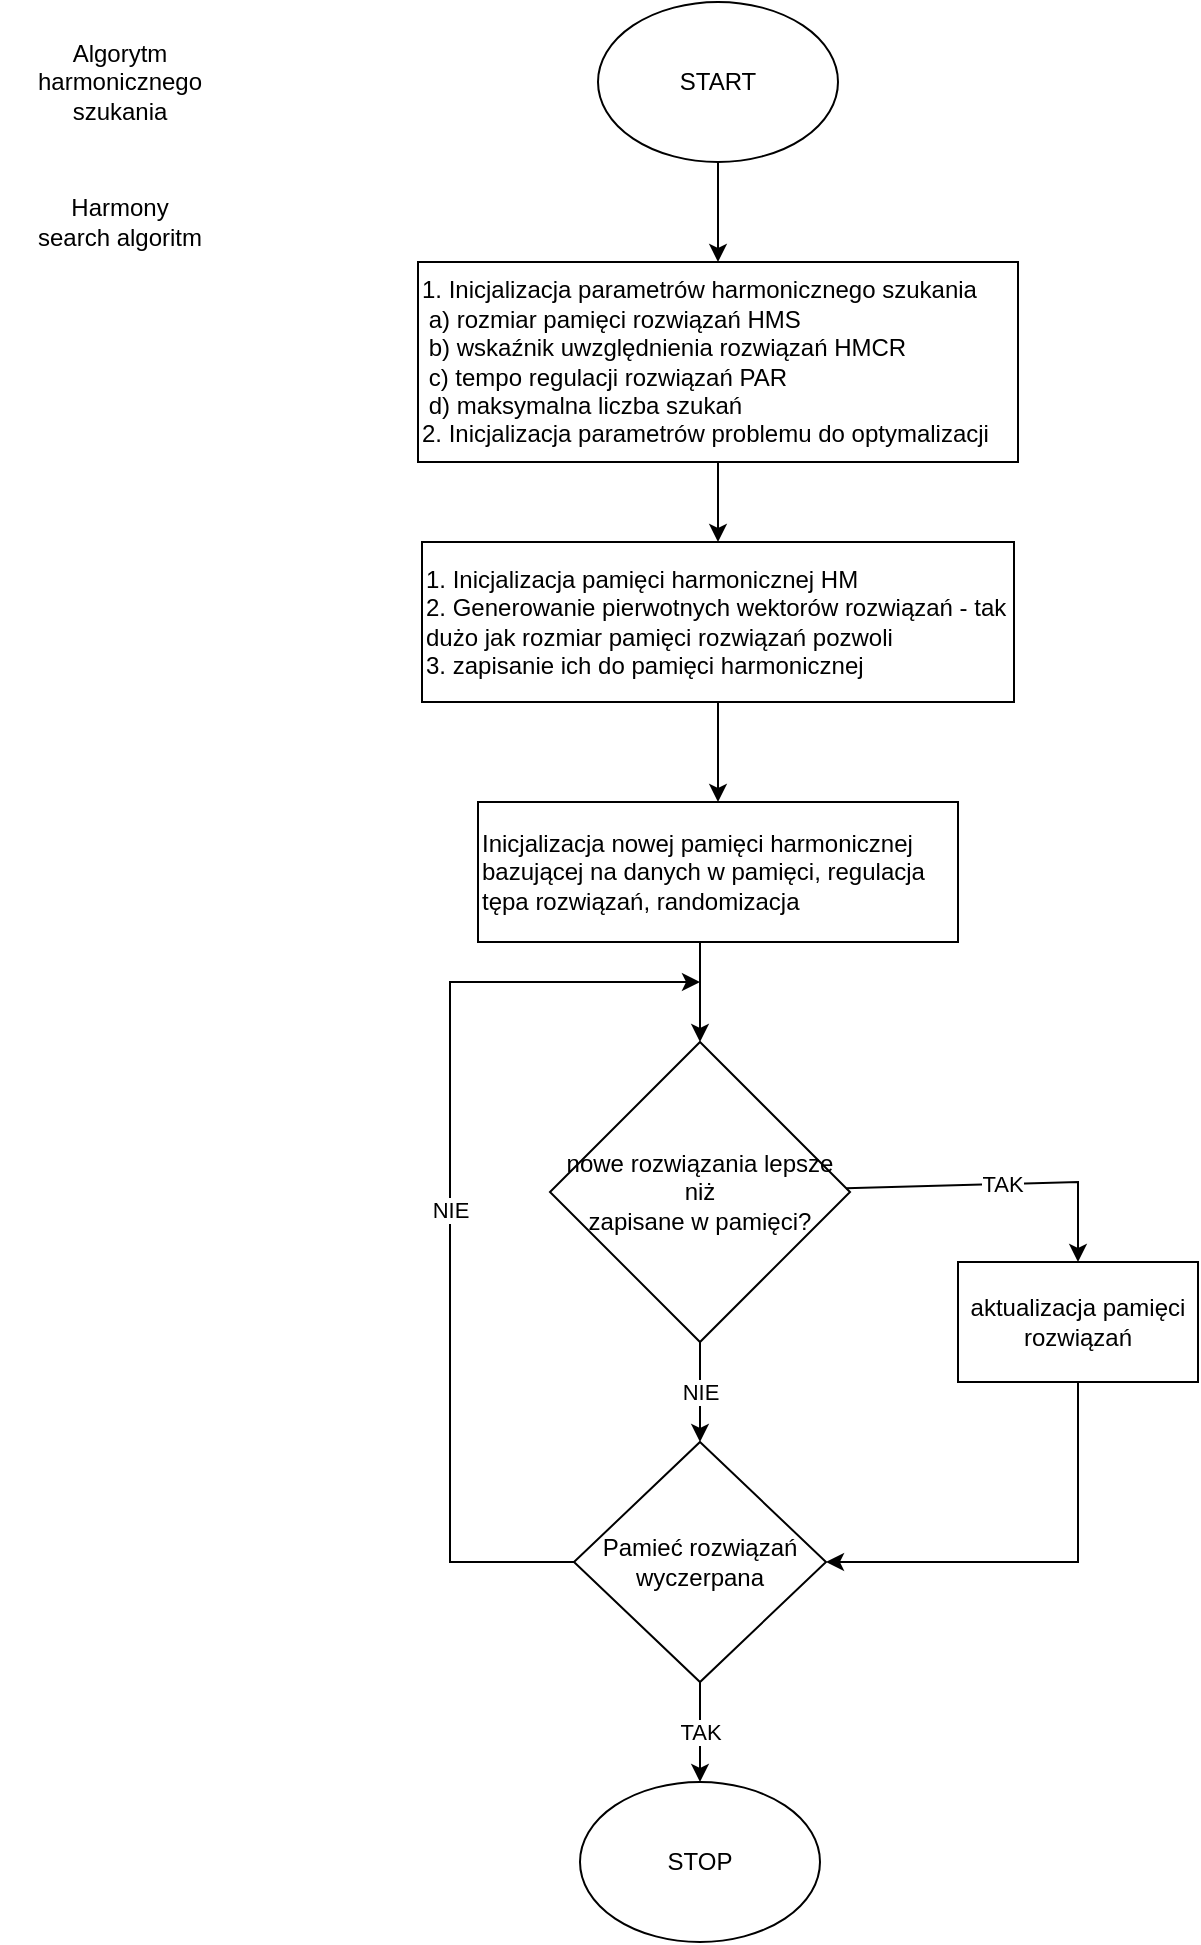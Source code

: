 <mxfile version="16.6.2" type="github">
  <diagram id="ztGioignhJyoYjqZtGQa" name="Page-1">
    <mxGraphModel dx="842" dy="524" grid="1" gridSize="10" guides="1" tooltips="1" connect="1" arrows="1" fold="1" page="1" pageScale="1" pageWidth="827" pageHeight="1169" math="0" shadow="0">
      <root>
        <mxCell id="0" />
        <mxCell id="1" parent="0" />
        <mxCell id="YA8YuFgpxTzWTErR81UD-1" value="&lt;div&gt;1. Inicjalizacja parametrów harmonicznego szukania&lt;/div&gt;&lt;div&gt;&lt;span style=&quot;white-space: pre&quot;&gt; &lt;/span&gt;a) rozmiar pamięci rozwiązań HMS&lt;br&gt;&lt;/div&gt;&lt;div&gt;&lt;span style=&quot;white-space: pre&quot;&gt; &lt;/span&gt;b) wskaźnik uwzględnienia rozwiązań HMCR&lt;br&gt;&lt;/div&gt;&lt;div&gt;&lt;span style=&quot;white-space: pre&quot;&gt; &lt;/span&gt;c) tempo regulacji rozwiązań PAR&lt;br&gt;&lt;/div&gt;&lt;div&gt;&lt;span style=&quot;white-space: pre&quot;&gt; &lt;/span&gt;d) maksymalna liczba szukań&lt;/div&gt;&lt;div&gt;2. Inicjalizacja parametrów problemu do optymalizacji&lt;br&gt;&lt;/div&gt;" style="rounded=0;whiteSpace=wrap;html=1;align=left;" parent="1" vertex="1">
          <mxGeometry x="264" y="140" width="300" height="100" as="geometry" />
        </mxCell>
        <mxCell id="lVG-BhEgfNJfGKUg8-pU-1" value="START" style="ellipse;whiteSpace=wrap;html=1;" parent="1" vertex="1">
          <mxGeometry x="354" y="10" width="120" height="80" as="geometry" />
        </mxCell>
        <mxCell id="lVG-BhEgfNJfGKUg8-pU-2" value="" style="endArrow=classic;html=1;rounded=0;exitX=0.5;exitY=1;exitDx=0;exitDy=0;entryX=0.5;entryY=0;entryDx=0;entryDy=0;" parent="1" source="lVG-BhEgfNJfGKUg8-pU-1" target="YA8YuFgpxTzWTErR81UD-1" edge="1">
          <mxGeometry width="50" height="50" relative="1" as="geometry">
            <mxPoint x="390" y="430" as="sourcePoint" />
            <mxPoint x="414" y="130" as="targetPoint" />
          </mxGeometry>
        </mxCell>
        <mxCell id="lVG-BhEgfNJfGKUg8-pU-3" value="&lt;div&gt;1. Inicjalizacja pamięci harmonicznej HM&lt;br&gt;&lt;/div&gt;&lt;div&gt;2. Generowanie pierwotnych wektorów rozwiązań - tak dużo jak rozmiar pamięci rozwiązań pozwoli&lt;/div&gt;&lt;div&gt;3. zapisanie ich do pamięci harmonicznej &lt;br&gt; &lt;/div&gt;" style="rounded=0;whiteSpace=wrap;html=1;align=left;" parent="1" vertex="1">
          <mxGeometry x="266" y="280" width="296" height="80" as="geometry" />
        </mxCell>
        <mxCell id="lVG-BhEgfNJfGKUg8-pU-4" value="" style="endArrow=classic;html=1;rounded=0;exitX=0.5;exitY=1;exitDx=0;exitDy=0;entryX=0.5;entryY=0;entryDx=0;entryDy=0;" parent="1" source="YA8YuFgpxTzWTErR81UD-1" target="lVG-BhEgfNJfGKUg8-pU-3" edge="1">
          <mxGeometry width="50" height="50" relative="1" as="geometry">
            <mxPoint x="390" y="430" as="sourcePoint" />
            <mxPoint x="440" y="380" as="targetPoint" />
          </mxGeometry>
        </mxCell>
        <mxCell id="TjnmQG_L_WYziqIGz26f-1" value="Inicjalizacja nowej pamięci harmonicznej bazującej na danych w pamięci, regulacja tępa rozwiązań, randomizacja " style="rounded=0;whiteSpace=wrap;html=1;align=left;" parent="1" vertex="1">
          <mxGeometry x="294" y="410" width="240" height="70" as="geometry" />
        </mxCell>
        <mxCell id="TjnmQG_L_WYziqIGz26f-2" value="nowe rozwiązania lepsze niż&lt;br&gt;zapisane w pamięci?" style="rhombus;whiteSpace=wrap;html=1;" parent="1" vertex="1">
          <mxGeometry x="330" y="530" width="150" height="150" as="geometry" />
        </mxCell>
        <mxCell id="hKowX7vRU3fA3pJiaKWS-1" value="" style="endArrow=classic;html=1;rounded=0;exitX=0.5;exitY=1;exitDx=0;exitDy=0;entryX=0.5;entryY=0;entryDx=0;entryDy=0;" edge="1" parent="1" source="lVG-BhEgfNJfGKUg8-pU-3" target="TjnmQG_L_WYziqIGz26f-1">
          <mxGeometry width="50" height="50" relative="1" as="geometry">
            <mxPoint x="390" y="370" as="sourcePoint" />
            <mxPoint x="440" y="320" as="targetPoint" />
          </mxGeometry>
        </mxCell>
        <mxCell id="hKowX7vRU3fA3pJiaKWS-2" value="Pamieć rozwiązań wyczerpana" style="rhombus;whiteSpace=wrap;html=1;" vertex="1" parent="1">
          <mxGeometry x="342" y="730" width="126" height="120" as="geometry" />
        </mxCell>
        <mxCell id="hKowX7vRU3fA3pJiaKWS-3" value="aktualizacja pamięci rozwiązań" style="rounded=0;whiteSpace=wrap;html=1;" vertex="1" parent="1">
          <mxGeometry x="534" y="640" width="120" height="60" as="geometry" />
        </mxCell>
        <mxCell id="hKowX7vRU3fA3pJiaKWS-4" value="STOP" style="ellipse;whiteSpace=wrap;html=1;" vertex="1" parent="1">
          <mxGeometry x="345" y="900" width="120" height="80" as="geometry" />
        </mxCell>
        <mxCell id="hKowX7vRU3fA3pJiaKWS-5" value="" style="endArrow=classic;html=1;rounded=0;entryX=0.5;entryY=0;entryDx=0;entryDy=0;" edge="1" parent="1" target="TjnmQG_L_WYziqIGz26f-2">
          <mxGeometry width="50" height="50" relative="1" as="geometry">
            <mxPoint x="405" y="480" as="sourcePoint" />
            <mxPoint x="440" y="570" as="targetPoint" />
          </mxGeometry>
        </mxCell>
        <mxCell id="hKowX7vRU3fA3pJiaKWS-6" value="" style="endArrow=classic;html=1;rounded=0;exitX=0.5;exitY=1;exitDx=0;exitDy=0;entryX=0.5;entryY=0;entryDx=0;entryDy=0;" edge="1" parent="1" source="TjnmQG_L_WYziqIGz26f-2" target="hKowX7vRU3fA3pJiaKWS-2">
          <mxGeometry relative="1" as="geometry">
            <mxPoint x="360" y="590" as="sourcePoint" />
            <mxPoint x="460" y="590" as="targetPoint" />
          </mxGeometry>
        </mxCell>
        <mxCell id="hKowX7vRU3fA3pJiaKWS-7" value="NIE" style="edgeLabel;resizable=0;html=1;align=center;verticalAlign=middle;" connectable="0" vertex="1" parent="hKowX7vRU3fA3pJiaKWS-6">
          <mxGeometry relative="1" as="geometry" />
        </mxCell>
        <mxCell id="hKowX7vRU3fA3pJiaKWS-10" value="" style="endArrow=classic;html=1;rounded=0;entryX=0.5;entryY=0;entryDx=0;entryDy=0;" edge="1" parent="1" source="TjnmQG_L_WYziqIGz26f-2" target="hKowX7vRU3fA3pJiaKWS-3">
          <mxGeometry relative="1" as="geometry">
            <mxPoint x="480" y="605" as="sourcePoint" />
            <mxPoint x="580" y="605" as="targetPoint" />
            <Array as="points">
              <mxPoint x="594" y="600" />
            </Array>
          </mxGeometry>
        </mxCell>
        <mxCell id="hKowX7vRU3fA3pJiaKWS-11" value="TAK" style="edgeLabel;resizable=0;html=1;align=center;verticalAlign=middle;" connectable="0" vertex="1" parent="hKowX7vRU3fA3pJiaKWS-10">
          <mxGeometry relative="1" as="geometry" />
        </mxCell>
        <mxCell id="hKowX7vRU3fA3pJiaKWS-12" value="" style="endArrow=classic;html=1;rounded=0;exitX=0.5;exitY=1;exitDx=0;exitDy=0;entryX=1;entryY=0.5;entryDx=0;entryDy=0;" edge="1" parent="1" source="hKowX7vRU3fA3pJiaKWS-3" target="hKowX7vRU3fA3pJiaKWS-2">
          <mxGeometry relative="1" as="geometry">
            <mxPoint x="360" y="890" as="sourcePoint" />
            <mxPoint x="460" y="890" as="targetPoint" />
            <Array as="points">
              <mxPoint x="594" y="790" />
            </Array>
          </mxGeometry>
        </mxCell>
        <mxCell id="hKowX7vRU3fA3pJiaKWS-14" value="" style="endArrow=classic;html=1;rounded=0;exitX=0;exitY=0.5;exitDx=0;exitDy=0;" edge="1" parent="1" source="hKowX7vRU3fA3pJiaKWS-2">
          <mxGeometry relative="1" as="geometry">
            <mxPoint x="360" y="720" as="sourcePoint" />
            <mxPoint x="405" y="500" as="targetPoint" />
            <Array as="points">
              <mxPoint x="280" y="790" />
              <mxPoint x="280" y="500" />
            </Array>
          </mxGeometry>
        </mxCell>
        <mxCell id="hKowX7vRU3fA3pJiaKWS-15" value="NIE" style="edgeLabel;resizable=0;html=1;align=center;verticalAlign=middle;" connectable="0" vertex="1" parent="hKowX7vRU3fA3pJiaKWS-14">
          <mxGeometry relative="1" as="geometry" />
        </mxCell>
        <mxCell id="hKowX7vRU3fA3pJiaKWS-16" value="" style="endArrow=classic;html=1;rounded=0;exitX=0.5;exitY=1;exitDx=0;exitDy=0;entryX=0.5;entryY=0;entryDx=0;entryDy=0;" edge="1" parent="1" source="hKowX7vRU3fA3pJiaKWS-2" target="hKowX7vRU3fA3pJiaKWS-4">
          <mxGeometry relative="1" as="geometry">
            <mxPoint x="360" y="720" as="sourcePoint" />
            <mxPoint x="460" y="720" as="targetPoint" />
          </mxGeometry>
        </mxCell>
        <mxCell id="hKowX7vRU3fA3pJiaKWS-17" value="TAK" style="edgeLabel;resizable=0;html=1;align=center;verticalAlign=middle;" connectable="0" vertex="1" parent="hKowX7vRU3fA3pJiaKWS-16">
          <mxGeometry relative="1" as="geometry" />
        </mxCell>
        <mxCell id="hKowX7vRU3fA3pJiaKWS-18" value="Algorytm harmonicznego szukania" style="text;html=1;strokeColor=none;fillColor=none;align=center;verticalAlign=middle;whiteSpace=wrap;rounded=0;" vertex="1" parent="1">
          <mxGeometry x="55" y="30" width="120" height="40" as="geometry" />
        </mxCell>
        <mxCell id="hKowX7vRU3fA3pJiaKWS-19" value="Harmony search algoritm" style="text;html=1;strokeColor=none;fillColor=none;align=center;verticalAlign=middle;whiteSpace=wrap;rounded=0;" vertex="1" parent="1">
          <mxGeometry x="70" y="100" width="90" height="40" as="geometry" />
        </mxCell>
      </root>
    </mxGraphModel>
  </diagram>
</mxfile>
